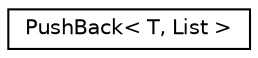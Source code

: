 digraph "Graphical Class Hierarchy"
{
  edge [fontname="Helvetica",fontsize="10",labelfontname="Helvetica",labelfontsize="10"];
  node [fontname="Helvetica",fontsize="10",shape=record];
  rankdir="LR";
  Node1 [label="PushBack\< T, List \>",height=0.2,width=0.4,color="black", fillcolor="white", style="filled",URL="$struct_push_back.html"];
}
